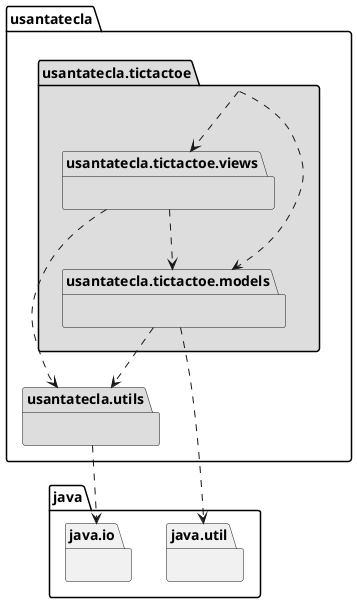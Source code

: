 @startuml arquitectura
package usantatecla.tictactoe #DDDDDD { }
package usantatecla.tictactoe.models #DDDDDD { }
package usantatecla.tictactoe.views #DDDDDD { } 
package usantatecla.utils #DDDDDD { } 
package java.util{ }
usantatecla.tictactoe .down.> usantatecla.tictactoe.models
usantatecla.tictactoe .down.> usantatecla.tictactoe.views
usantatecla.tictactoe.models .down.> java.util
usantatecla.tictactoe.models .down.> usantatecla.utils
usantatecla.tictactoe.views .down.> usantatecla.utils
usantatecla.tictactoe.views .down.> usantatecla.tictactoe.models
  

package java.io{ }
usantatecla.utils .down.> java.io
@enduml
